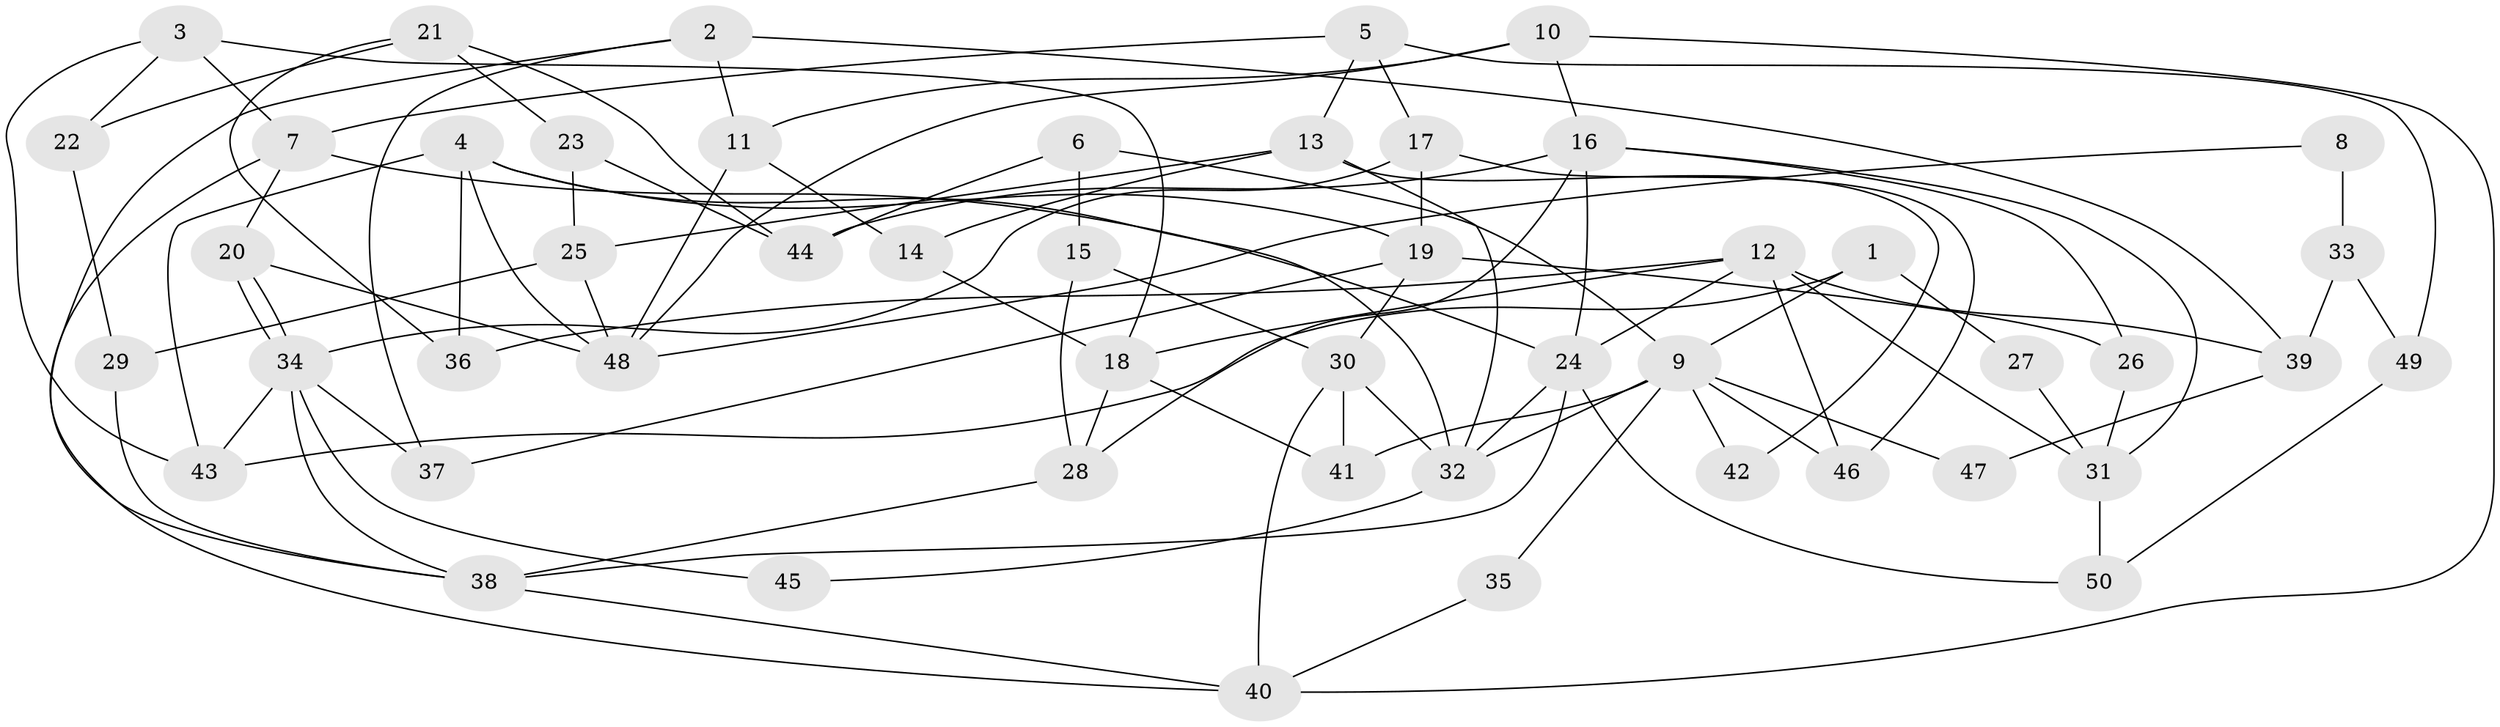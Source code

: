 // Generated by graph-tools (version 1.1) at 2025/26/03/09/25 03:26:20]
// undirected, 50 vertices, 100 edges
graph export_dot {
graph [start="1"]
  node [color=gray90,style=filled];
  1;
  2;
  3;
  4;
  5;
  6;
  7;
  8;
  9;
  10;
  11;
  12;
  13;
  14;
  15;
  16;
  17;
  18;
  19;
  20;
  21;
  22;
  23;
  24;
  25;
  26;
  27;
  28;
  29;
  30;
  31;
  32;
  33;
  34;
  35;
  36;
  37;
  38;
  39;
  40;
  41;
  42;
  43;
  44;
  45;
  46;
  47;
  48;
  49;
  50;
  1 -- 43;
  1 -- 9;
  1 -- 27;
  2 -- 11;
  2 -- 37;
  2 -- 38;
  2 -- 39;
  3 -- 7;
  3 -- 18;
  3 -- 22;
  3 -- 43;
  4 -- 43;
  4 -- 48;
  4 -- 19;
  4 -- 32;
  4 -- 36;
  5 -- 13;
  5 -- 17;
  5 -- 7;
  5 -- 49;
  6 -- 44;
  6 -- 9;
  6 -- 15;
  7 -- 20;
  7 -- 24;
  7 -- 40;
  8 -- 33;
  8 -- 48;
  9 -- 46;
  9 -- 32;
  9 -- 35;
  9 -- 41;
  9 -- 42;
  9 -- 47;
  10 -- 40;
  10 -- 16;
  10 -- 11;
  10 -- 48;
  11 -- 14;
  11 -- 48;
  12 -- 24;
  12 -- 31;
  12 -- 18;
  12 -- 36;
  12 -- 39;
  12 -- 46;
  13 -- 32;
  13 -- 25;
  13 -- 14;
  13 -- 42;
  14 -- 18;
  15 -- 28;
  15 -- 30;
  16 -- 24;
  16 -- 28;
  16 -- 26;
  16 -- 31;
  16 -- 44;
  17 -- 19;
  17 -- 34;
  17 -- 46;
  18 -- 41;
  18 -- 28;
  19 -- 30;
  19 -- 26;
  19 -- 37;
  20 -- 48;
  20 -- 34;
  20 -- 34;
  21 -- 36;
  21 -- 22;
  21 -- 23;
  21 -- 44;
  22 -- 29;
  23 -- 44;
  23 -- 25;
  24 -- 32;
  24 -- 38;
  24 -- 50;
  25 -- 48;
  25 -- 29;
  26 -- 31;
  27 -- 31;
  28 -- 38;
  29 -- 38;
  30 -- 40;
  30 -- 32;
  30 -- 41;
  31 -- 50;
  32 -- 45;
  33 -- 39;
  33 -- 49;
  34 -- 38;
  34 -- 37;
  34 -- 43;
  34 -- 45;
  35 -- 40;
  38 -- 40;
  39 -- 47;
  49 -- 50;
}
